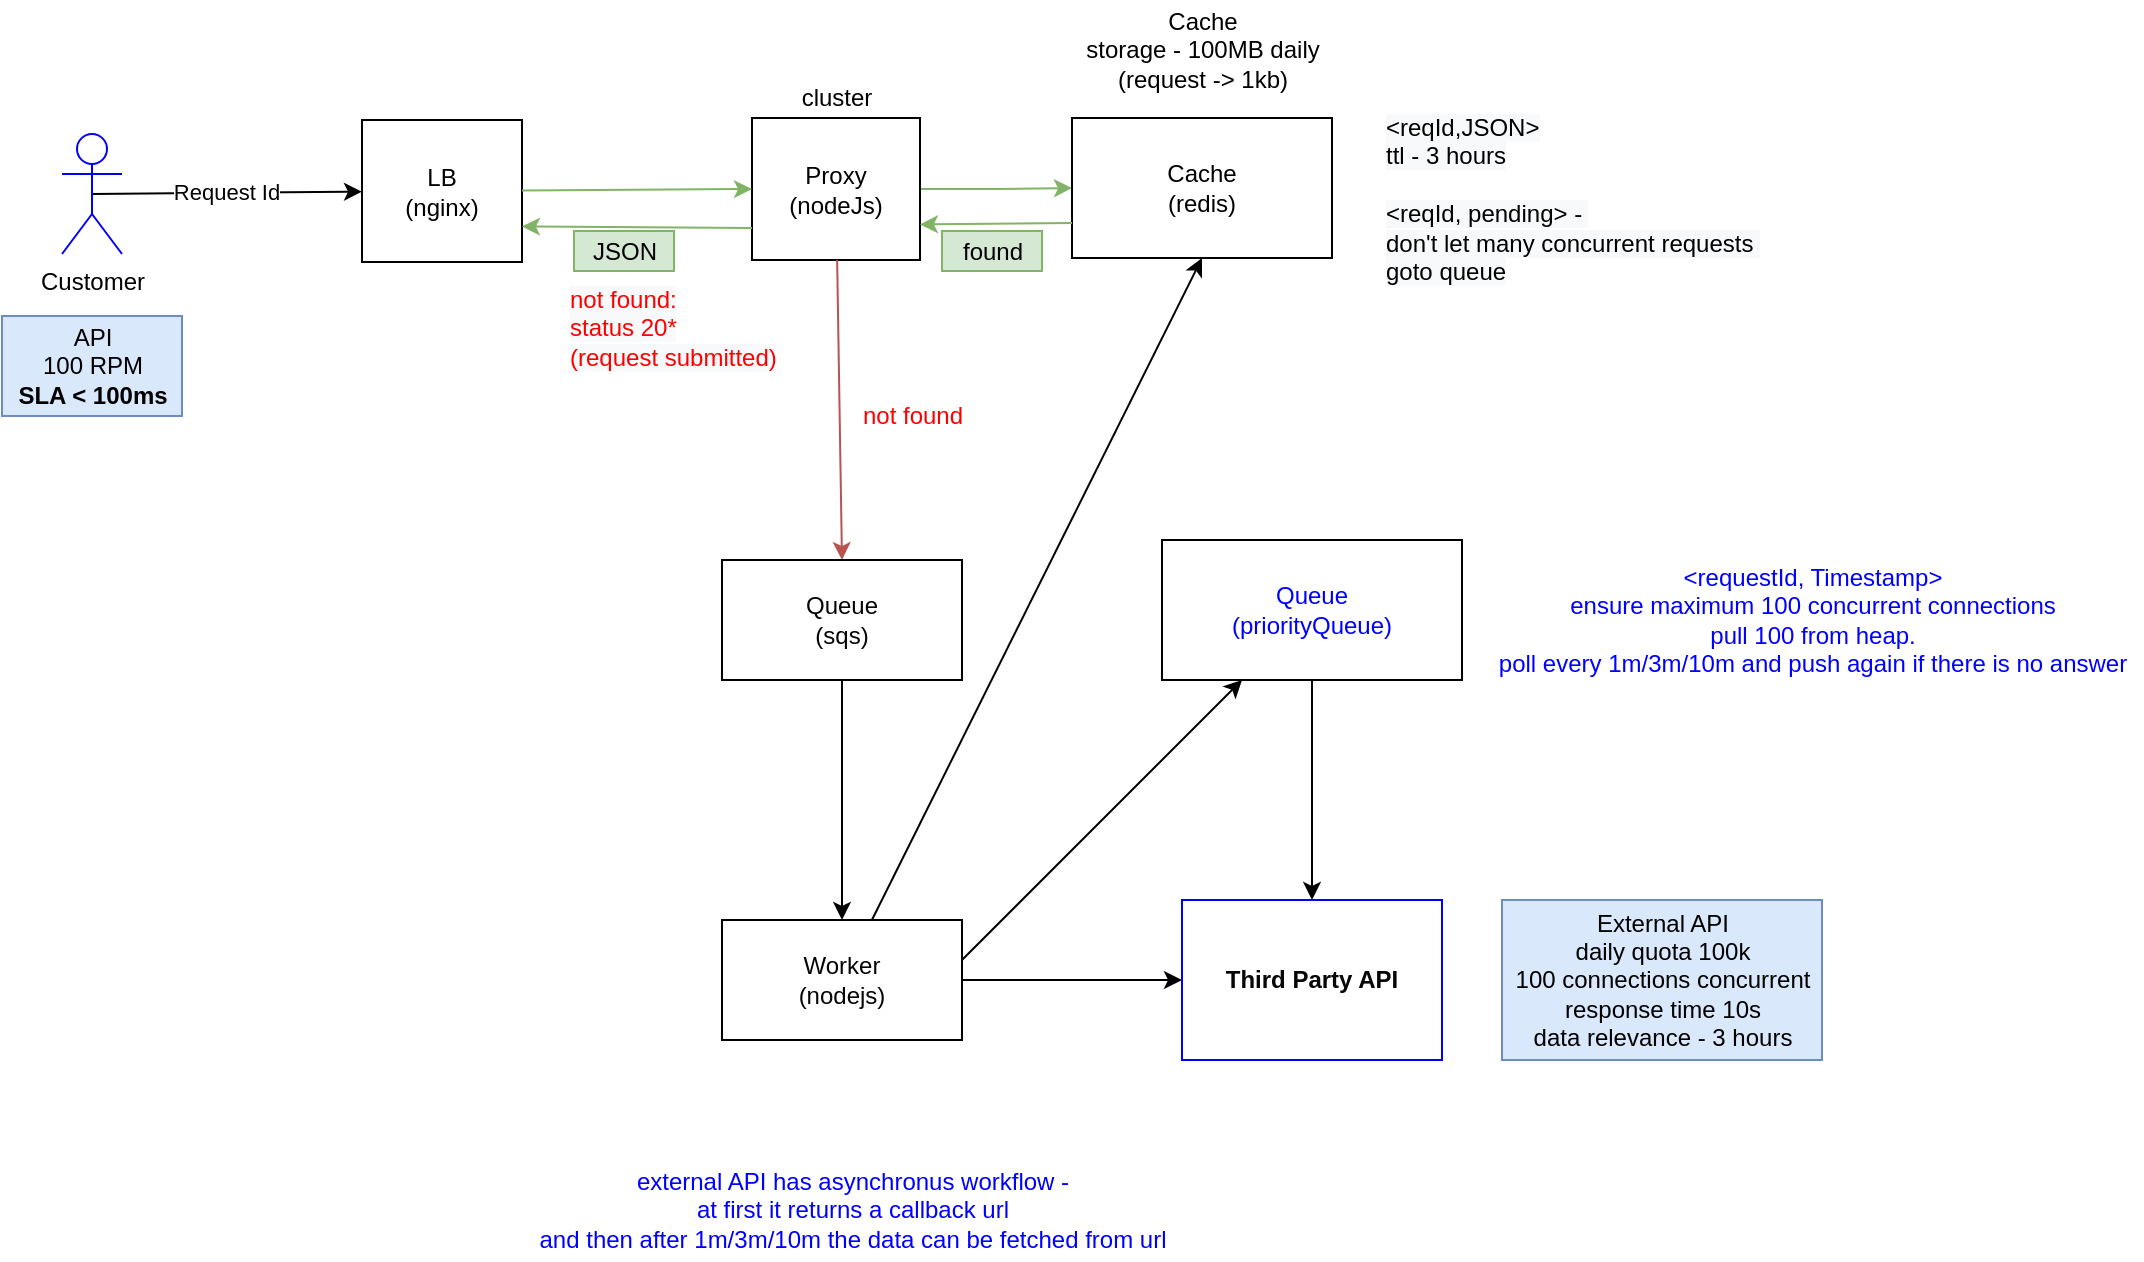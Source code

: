 <mxfile version="13.2.1" type="github">
  <diagram id="damgPoFkoKH6vWCKskt7" name="Page-1">
    <mxGraphModel dx="2062" dy="1122" grid="1" gridSize="10" guides="1" tooltips="1" connect="1" arrows="1" fold="1" page="1" pageScale="1" pageWidth="850" pageHeight="1100" math="0" shadow="0">
      <root>
        <mxCell id="0" />
        <mxCell id="1" parent="0" />
        <mxCell id="y2c-EJtsocs5d98mtaJN-1" value="External API&lt;br&gt;daily quota 100k&lt;br&gt;100 connections concurrent&lt;br&gt;response time 10s&lt;br&gt;data relevance - 3 hours" style="text;html=1;align=center;verticalAlign=middle;resizable=0;points=[];autosize=1;fillColor=#dae8fc;strokeColor=#6c8ebf;" parent="1" vertex="1">
          <mxGeometry x="800" y="510" width="160" height="80" as="geometry" />
        </mxCell>
        <mxCell id="y2c-EJtsocs5d98mtaJN-2" value="API&lt;br&gt;100 RPM&lt;br&gt;&lt;b&gt;SLA &amp;lt; 100ms&lt;/b&gt;" style="text;html=1;align=center;verticalAlign=middle;resizable=0;points=[];autosize=1;fillColor=#dae8fc;strokeColor=#6c8ebf;" parent="1" vertex="1">
          <mxGeometry x="50" y="218" width="90" height="50" as="geometry" />
        </mxCell>
        <mxCell id="y2c-EJtsocs5d98mtaJN-3" value="Request Id" style="endArrow=classic;html=1;exitX=0.5;exitY=0.5;exitDx=0;exitDy=0;exitPerimeter=0;" parent="1" target="y2c-EJtsocs5d98mtaJN-4" edge="1" source="fk2EO95w5rYZkpuNTI_H-1">
          <mxGeometry width="50" height="50" relative="1" as="geometry">
            <mxPoint x="130" y="163" as="sourcePoint" />
            <mxPoint x="105" y="160" as="targetPoint" />
          </mxGeometry>
        </mxCell>
        <mxCell id="y2c-EJtsocs5d98mtaJN-4" value="LB&lt;br&gt;(nginx)" style="rounded=0;whiteSpace=wrap;html=1;" parent="1" vertex="1">
          <mxGeometry x="230" y="120" width="80" height="71" as="geometry" />
        </mxCell>
        <mxCell id="y2c-EJtsocs5d98mtaJN-11" value="" style="edgeStyle=orthogonalEdgeStyle;rounded=0;orthogonalLoop=1;jettySize=auto;html=1;fillColor=#d5e8d4;strokeColor=#82b366;" parent="1" source="y2c-EJtsocs5d98mtaJN-6" target="y2c-EJtsocs5d98mtaJN-10" edge="1">
          <mxGeometry relative="1" as="geometry" />
        </mxCell>
        <mxCell id="y2c-EJtsocs5d98mtaJN-6" value="Proxy&lt;br&gt;(nodeJs)" style="rounded=0;whiteSpace=wrap;html=1;" parent="1" vertex="1">
          <mxGeometry x="425" y="119" width="84" height="71" as="geometry" />
        </mxCell>
        <mxCell id="y2c-EJtsocs5d98mtaJN-10" value="Cache&lt;br&gt;(redis)&lt;br&gt;" style="rounded=0;whiteSpace=wrap;html=1;" parent="1" vertex="1">
          <mxGeometry x="585" y="119" width="130" height="70" as="geometry" />
        </mxCell>
        <mxCell id="y2c-EJtsocs5d98mtaJN-8" value="cluster" style="text;html=1;align=center;verticalAlign=middle;resizable=0;points=[];autosize=1;" parent="1" vertex="1">
          <mxGeometry x="442" y="99" width="50" height="20" as="geometry" />
        </mxCell>
        <mxCell id="y2c-EJtsocs5d98mtaJN-13" value="found" style="text;html=1;align=center;verticalAlign=middle;resizable=0;points=[];autosize=1;fillColor=#d5e8d4;strokeColor=#82b366;" parent="1" vertex="1">
          <mxGeometry x="520" y="175.5" width="50" height="20" as="geometry" />
        </mxCell>
        <mxCell id="y2c-EJtsocs5d98mtaJN-14" value="" style="endArrow=classic;html=1;fontColor=#198019;fillColor=#f8cecc;strokeColor=#b85450;entryX=0.5;entryY=0;entryDx=0;entryDy=0;" parent="1" edge="1" target="y2c-EJtsocs5d98mtaJN-17" source="y2c-EJtsocs5d98mtaJN-6">
          <mxGeometry width="50" height="50" relative="1" as="geometry">
            <mxPoint x="456" y="198" as="sourcePoint" />
            <mxPoint x="465" y="340" as="targetPoint" />
          </mxGeometry>
        </mxCell>
        <mxCell id="y2c-EJtsocs5d98mtaJN-15" value="not found" style="text;html=1;align=center;verticalAlign=middle;resizable=0;points=[];autosize=1;fontColor=#FF0000;" parent="1" vertex="1">
          <mxGeometry x="470" y="257.5" width="70" height="20" as="geometry" />
        </mxCell>
        <mxCell id="y2c-EJtsocs5d98mtaJN-17" value="&lt;font color=&quot;#050505&quot;&gt;Queue&lt;br&gt;(sqs)&lt;/font&gt;" style="rounded=0;whiteSpace=wrap;html=1;fontColor=#FF0000;" parent="1" vertex="1">
          <mxGeometry x="410" y="340" width="120" height="60" as="geometry" />
        </mxCell>
        <mxCell id="y2c-EJtsocs5d98mtaJN-18" value="" style="endArrow=classic;html=1;fontColor=#FF0000;exitX=0.5;exitY=1;exitDx=0;exitDy=0;" parent="1" source="y2c-EJtsocs5d98mtaJN-17" edge="1">
          <mxGeometry width="50" height="50" relative="1" as="geometry">
            <mxPoint x="420" y="570" as="sourcePoint" />
            <mxPoint x="470" y="520" as="targetPoint" />
          </mxGeometry>
        </mxCell>
        <mxCell id="y2c-EJtsocs5d98mtaJN-21" value="" style="edgeStyle=orthogonalEdgeStyle;rounded=0;orthogonalLoop=1;jettySize=auto;html=1;fontColor=#FF0000;" parent="1" source="y2c-EJtsocs5d98mtaJN-19" target="y2c-EJtsocs5d98mtaJN-20" edge="1">
          <mxGeometry relative="1" as="geometry" />
        </mxCell>
        <mxCell id="y2c-EJtsocs5d98mtaJN-19" value="&lt;font color=&quot;#050505&quot;&gt;Worker &lt;br&gt;(nodejs)&lt;/font&gt;" style="rounded=0;whiteSpace=wrap;html=1;fontColor=#FF0000;" parent="1" vertex="1">
          <mxGeometry x="410" y="520" width="120" height="60" as="geometry" />
        </mxCell>
        <mxCell id="y2c-EJtsocs5d98mtaJN-20" value="&lt;font color=&quot;#050505&quot;&gt;Third Party API&lt;/font&gt;" style="rounded=0;whiteSpace=wrap;html=1;fontColor=#FF0000;strokeColor=#0000FF;fontStyle=1" parent="1" vertex="1">
          <mxGeometry x="640" y="510" width="130" height="80" as="geometry" />
        </mxCell>
        <mxCell id="y2c-EJtsocs5d98mtaJN-23" value="" style="endArrow=classic;html=1;fontColor=#FF0000;entryX=1;entryY=0.75;entryDx=0;entryDy=0;fillColor=#d5e8d4;strokeColor=#82b366;" parent="1" edge="1" target="y2c-EJtsocs5d98mtaJN-4">
          <mxGeometry width="50" height="50" relative="1" as="geometry">
            <mxPoint x="425" y="174" as="sourcePoint" />
            <mxPoint x="320" y="177.5" as="targetPoint" />
          </mxGeometry>
        </mxCell>
        <mxCell id="y2c-EJtsocs5d98mtaJN-25" value="&lt;span style=&quot;color: rgb(0 , 0 , 0)&quot;&gt;Cache&lt;br&gt;storage - 100MB daily &lt;br&gt;(request -&amp;gt; 1kb)&lt;/span&gt;&lt;br style=&quot;color: rgb(0 , 0 , 0)&quot;&gt;" style="text;html=1;align=center;verticalAlign=middle;resizable=0;points=[];autosize=1;fontColor=#FF0000;" parent="1" vertex="1">
          <mxGeometry x="585" y="60" width="130" height="50" as="geometry" />
        </mxCell>
        <mxCell id="y2c-EJtsocs5d98mtaJN-26" value="" style="endArrow=classic;html=1;fontColor=#FF0000;entryX=0.5;entryY=1;entryDx=0;entryDy=0;" parent="1" target="y2c-EJtsocs5d98mtaJN-10" edge="1" source="y2c-EJtsocs5d98mtaJN-19">
          <mxGeometry width="50" height="50" relative="1" as="geometry">
            <mxPoint x="450" y="540" as="sourcePoint" />
            <mxPoint x="500" y="490" as="targetPoint" />
          </mxGeometry>
        </mxCell>
        <mxCell id="y2c-EJtsocs5d98mtaJN-27" value="" style="endArrow=classic;html=1;fontColor=#FF0000;" parent="1" target="y2c-EJtsocs5d98mtaJN-28" edge="1">
          <mxGeometry width="50" height="50" relative="1" as="geometry">
            <mxPoint x="530" y="540" as="sourcePoint" />
            <mxPoint x="660" y="390" as="targetPoint" />
          </mxGeometry>
        </mxCell>
        <mxCell id="fk2EO95w5rYZkpuNTI_H-24" value="" style="edgeStyle=orthogonalEdgeStyle;rounded=0;orthogonalLoop=1;jettySize=auto;html=1;entryX=0.5;entryY=0;entryDx=0;entryDy=0;" edge="1" parent="1" source="y2c-EJtsocs5d98mtaJN-28" target="y2c-EJtsocs5d98mtaJN-20">
          <mxGeometry relative="1" as="geometry">
            <mxPoint x="705" y="480" as="targetPoint" />
          </mxGeometry>
        </mxCell>
        <mxCell id="y2c-EJtsocs5d98mtaJN-28" value="Queue&lt;br&gt;(priorityQueue)&lt;br&gt;" style="rounded=0;whiteSpace=wrap;html=1;fontColor=#0000FF;" parent="1" vertex="1">
          <mxGeometry x="630" y="330" width="150" height="70" as="geometry" />
        </mxCell>
        <mxCell id="y2c-EJtsocs5d98mtaJN-29" value="&lt;span style=&quot;color: rgb(0 , 0 , 255)&quot;&gt;&amp;lt;requestId, Timestamp&amp;gt;&lt;br&gt;&lt;/span&gt;&lt;font color=&quot;#0000ff&quot;&gt;ensure maximum 100 concurrent connections&lt;br&gt;pull 100 from heap.&lt;br&gt;poll every 1m/3m/10m and push again if there is no answer&lt;/font&gt;" style="text;html=1;align=center;verticalAlign=middle;resizable=0;points=[];autosize=1;fontColor=#FF0000;" parent="1" vertex="1">
          <mxGeometry x="790" y="340" width="330" height="60" as="geometry" />
        </mxCell>
        <mxCell id="y2c-EJtsocs5d98mtaJN-30" value="external API has asynchronus workflow -&lt;br&gt;at first it returns a callback url &lt;br&gt;and then after 1m/3m/10m the data can be fetched from url" style="text;html=1;align=center;verticalAlign=middle;resizable=0;points=[];autosize=1;fontColor=#0000FF;" parent="1" vertex="1">
          <mxGeometry x="310" y="640" width="330" height="50" as="geometry" />
        </mxCell>
        <mxCell id="fk2EO95w5rYZkpuNTI_H-1" value="Customer" style="shape=umlActor;verticalLabelPosition=bottom;labelBackgroundColor=#ffffff;verticalAlign=top;html=1;outlineConnect=0;strokeColor=#0000FF;" vertex="1" parent="1">
          <mxGeometry x="80" y="127" width="30" height="60" as="geometry" />
        </mxCell>
        <mxCell id="fk2EO95w5rYZkpuNTI_H-14" value="" style="endArrow=classic;html=1;entryX=0;entryY=0.5;entryDx=0;entryDy=0;fillColor=#d5e8d4;strokeColor=#82b366;" edge="1" parent="1" source="y2c-EJtsocs5d98mtaJN-4" target="y2c-EJtsocs5d98mtaJN-6">
          <mxGeometry width="50" height="50" relative="1" as="geometry">
            <mxPoint x="200" y="550" as="sourcePoint" />
            <mxPoint x="450" y="550" as="targetPoint" />
          </mxGeometry>
        </mxCell>
        <mxCell id="fk2EO95w5rYZkpuNTI_H-15" value="&lt;span style=&quot;color: rgb(0 , 0 , 0) ; font-family: &amp;#34;helvetica&amp;#34; ; font-size: 12px ; font-style: normal ; font-weight: 400 ; letter-spacing: normal ; text-align: center ; text-indent: 0px ; text-transform: none ; word-spacing: 0px ; background-color: rgb(248 , 249 , 250) ; display: inline ; float: none&quot;&gt;&amp;lt;reqId,JSON&amp;gt;&lt;/span&gt;&lt;br style=&quot;color: rgb(0 , 0 , 0) ; font-family: &amp;#34;helvetica&amp;#34; ; font-size: 12px ; font-style: normal ; font-weight: 400 ; letter-spacing: normal ; text-align: center ; text-indent: 0px ; text-transform: none ; word-spacing: 0px ; background-color: rgb(248 , 249 , 250)&quot;&gt;&lt;span style=&quot;color: rgb(0 , 0 , 0) ; font-family: &amp;#34;helvetica&amp;#34; ; font-size: 12px ; font-style: normal ; font-weight: 400 ; letter-spacing: normal ; text-align: center ; text-indent: 0px ; text-transform: none ; word-spacing: 0px ; background-color: rgb(248 , 249 , 250) ; display: inline ; float: none&quot;&gt;ttl - 3 hours&lt;br&gt;&lt;span style=&quot;font-family: &amp;#34;helvetica&amp;#34;&quot;&gt;&lt;br&gt;&amp;lt;reqId, pending&amp;gt; -&amp;nbsp;&lt;/span&gt;&lt;br style=&quot;font-family: &amp;#34;helvetica&amp;#34;&quot;&gt;&lt;span style=&quot;font-family: &amp;#34;helvetica&amp;#34;&quot;&gt;don&#39;t let many concurrent requests&amp;nbsp;&lt;/span&gt;&lt;br style=&quot;font-family: &amp;#34;helvetica&amp;#34;&quot;&gt;&lt;span style=&quot;font-family: &amp;#34;helvetica&amp;#34;&quot;&gt;goto queue&lt;/span&gt;&lt;br&gt;&lt;/span&gt;" style="text;whiteSpace=wrap;html=1;" vertex="1" parent="1">
          <mxGeometry x="740" y="110" width="210" height="94.5" as="geometry" />
        </mxCell>
        <mxCell id="fk2EO95w5rYZkpuNTI_H-16" value="" style="endArrow=classic;html=1;fontColor=#FF0000;entryX=1;entryY=0.75;entryDx=0;entryDy=0;exitX=0;exitY=0.75;exitDx=0;exitDy=0;fillColor=#d5e8d4;strokeColor=#82b366;" edge="1" parent="1" source="y2c-EJtsocs5d98mtaJN-10" target="y2c-EJtsocs5d98mtaJN-6">
          <mxGeometry width="50" height="50" relative="1" as="geometry">
            <mxPoint x="595" y="172" as="sourcePoint" />
            <mxPoint x="510" y="170" as="targetPoint" />
          </mxGeometry>
        </mxCell>
        <mxCell id="fk2EO95w5rYZkpuNTI_H-18" value="&lt;span style=&quot;font-family: &amp;#34;helvetica&amp;#34; ; font-size: 12px ; font-style: normal ; font-weight: 400 ; letter-spacing: normal ; text-align: center ; text-indent: 0px ; text-transform: none ; word-spacing: 0px ; background-color: rgb(248 , 249 , 250) ; float: none ; display: inline&quot;&gt;not found: &lt;br&gt;status 20* &lt;br&gt;(request submitted)&lt;/span&gt;" style="text;whiteSpace=wrap;html=1;fontColor=#FF0000;" vertex="1" parent="1">
          <mxGeometry x="332" y="195.5" width="110" height="62" as="geometry" />
        </mxCell>
        <mxCell id="fk2EO95w5rYZkpuNTI_H-19" value="JSON" style="text;html=1;align=center;verticalAlign=middle;resizable=0;points=[];autosize=1;fillColor=#d5e8d4;strokeColor=#82b366;" vertex="1" parent="1">
          <mxGeometry x="336" y="175.5" width="50" height="20" as="geometry" />
        </mxCell>
      </root>
    </mxGraphModel>
  </diagram>
</mxfile>
